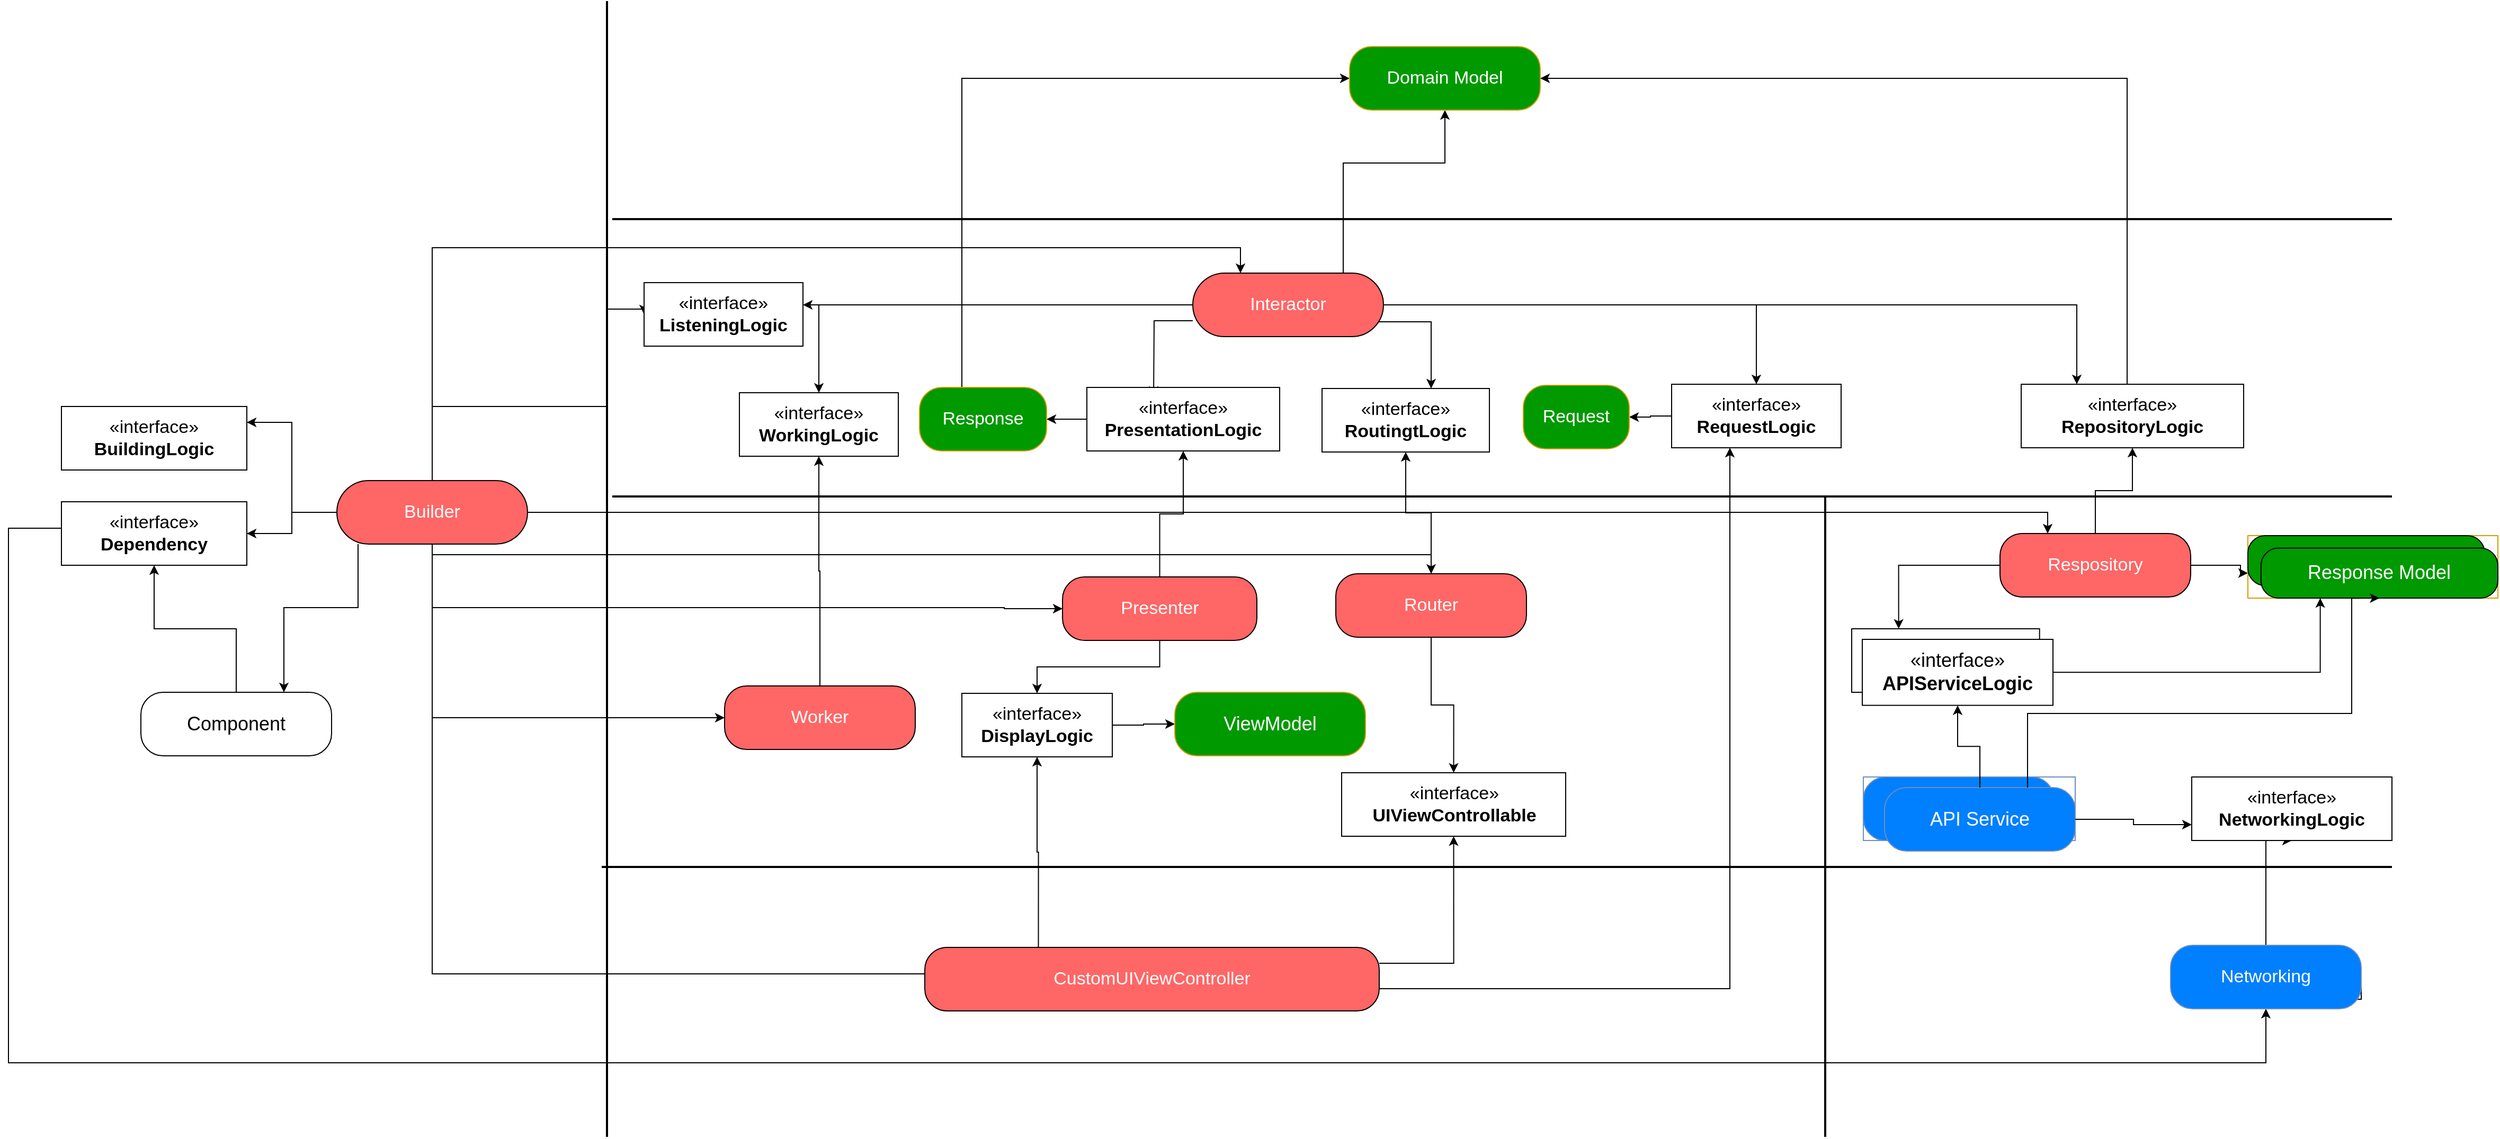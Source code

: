 <mxfile version="22.1.3" type="github">
  <diagram id="C5RBs43oDa-KdzZeNtuy" name="컴파일타임의존성">
    <mxGraphModel dx="2371" dy="2142" grid="1" gridSize="10" guides="1" tooltips="1" connect="1" arrows="1" fold="1" page="1" pageScale="1" pageWidth="827" pageHeight="1169" math="0" shadow="0">
      <root>
        <mxCell id="WIyWlLk6GJQsqaUBKTNV-0" />
        <mxCell id="WIyWlLk6GJQsqaUBKTNV-1" parent="WIyWlLk6GJQsqaUBKTNV-0" />
        <mxCell id="KBdsOxHRQ0m3mg_pdTkf-119" style="edgeStyle=orthogonalEdgeStyle;rounded=0;orthogonalLoop=1;jettySize=auto;html=1;entryX=0.25;entryY=0;entryDx=0;entryDy=0;" edge="1" parent="WIyWlLk6GJQsqaUBKTNV-1" source="KBdsOxHRQ0m3mg_pdTkf-2" target="KBdsOxHRQ0m3mg_pdTkf-6">
          <mxGeometry relative="1" as="geometry">
            <Array as="points">
              <mxPoint x="-150" y="230" />
              <mxPoint x="613" y="230" />
            </Array>
          </mxGeometry>
        </mxCell>
        <mxCell id="KBdsOxHRQ0m3mg_pdTkf-121" style="edgeStyle=orthogonalEdgeStyle;rounded=0;orthogonalLoop=1;jettySize=auto;html=1;" edge="1" parent="WIyWlLk6GJQsqaUBKTNV-1" source="KBdsOxHRQ0m3mg_pdTkf-2" target="KBdsOxHRQ0m3mg_pdTkf-5">
          <mxGeometry relative="1" as="geometry">
            <Array as="points">
              <mxPoint x="-150" y="520" />
              <mxPoint x="793" y="520" />
            </Array>
          </mxGeometry>
        </mxCell>
        <mxCell id="KBdsOxHRQ0m3mg_pdTkf-122" style="edgeStyle=orthogonalEdgeStyle;rounded=0;orthogonalLoop=1;jettySize=auto;html=1;entryX=0.25;entryY=0;entryDx=0;entryDy=0;" edge="1" parent="WIyWlLk6GJQsqaUBKTNV-1" source="KBdsOxHRQ0m3mg_pdTkf-2" target="KBdsOxHRQ0m3mg_pdTkf-67">
          <mxGeometry relative="1" as="geometry">
            <Array as="points">
              <mxPoint x="1375" y="480" />
            </Array>
          </mxGeometry>
        </mxCell>
        <mxCell id="KBdsOxHRQ0m3mg_pdTkf-124" style="edgeStyle=orthogonalEdgeStyle;rounded=0;orthogonalLoop=1;jettySize=auto;html=1;entryX=0;entryY=0.5;entryDx=0;entryDy=0;" edge="1" parent="WIyWlLk6GJQsqaUBKTNV-1">
          <mxGeometry relative="1" as="geometry">
            <mxPoint x="-150.0" y="499" as="sourcePoint" />
            <mxPoint x="330" y="916" as="targetPoint" />
            <Array as="points">
              <mxPoint x="-150" y="916" />
            </Array>
          </mxGeometry>
        </mxCell>
        <mxCell id="KBdsOxHRQ0m3mg_pdTkf-128" style="edgeStyle=orthogonalEdgeStyle;rounded=0;orthogonalLoop=1;jettySize=auto;html=1;entryX=1;entryY=0.25;entryDx=0;entryDy=0;" edge="1" parent="WIyWlLk6GJQsqaUBKTNV-1" source="KBdsOxHRQ0m3mg_pdTkf-2" target="KBdsOxHRQ0m3mg_pdTkf-48">
          <mxGeometry relative="1" as="geometry" />
        </mxCell>
        <mxCell id="KBdsOxHRQ0m3mg_pdTkf-130" style="edgeStyle=orthogonalEdgeStyle;rounded=0;orthogonalLoop=1;jettySize=auto;html=1;" edge="1" parent="WIyWlLk6GJQsqaUBKTNV-1" source="KBdsOxHRQ0m3mg_pdTkf-2" target="KBdsOxHRQ0m3mg_pdTkf-50">
          <mxGeometry relative="1" as="geometry" />
        </mxCell>
        <mxCell id="KBdsOxHRQ0m3mg_pdTkf-131" style="edgeStyle=orthogonalEdgeStyle;rounded=0;orthogonalLoop=1;jettySize=auto;html=1;entryX=0;entryY=0.5;entryDx=0;entryDy=0;" edge="1" parent="WIyWlLk6GJQsqaUBKTNV-1" source="KBdsOxHRQ0m3mg_pdTkf-2" target="KBdsOxHRQ0m3mg_pdTkf-49">
          <mxGeometry relative="1" as="geometry">
            <Array as="points">
              <mxPoint x="-150" y="380" />
              <mxPoint x="15" y="380" />
              <mxPoint x="15" y="288" />
            </Array>
          </mxGeometry>
        </mxCell>
        <mxCell id="KBdsOxHRQ0m3mg_pdTkf-132" style="edgeStyle=orthogonalEdgeStyle;rounded=0;orthogonalLoop=1;jettySize=auto;html=1;" edge="1" parent="WIyWlLk6GJQsqaUBKTNV-1" source="KBdsOxHRQ0m3mg_pdTkf-2" target="KBdsOxHRQ0m3mg_pdTkf-52">
          <mxGeometry relative="1" as="geometry">
            <Array as="points">
              <mxPoint x="-220" y="570" />
              <mxPoint x="-290" y="570" />
            </Array>
          </mxGeometry>
        </mxCell>
        <mxCell id="KBdsOxHRQ0m3mg_pdTkf-145" style="edgeStyle=orthogonalEdgeStyle;rounded=0;orthogonalLoop=1;jettySize=auto;html=1;entryX=0;entryY=0.5;entryDx=0;entryDy=0;" edge="1" parent="WIyWlLk6GJQsqaUBKTNV-1" source="KBdsOxHRQ0m3mg_pdTkf-2" target="KBdsOxHRQ0m3mg_pdTkf-55">
          <mxGeometry relative="1" as="geometry">
            <Array as="points">
              <mxPoint x="-150" y="674" />
            </Array>
          </mxGeometry>
        </mxCell>
        <mxCell id="KBdsOxHRQ0m3mg_pdTkf-2" value="Builder" style="rounded=1;whiteSpace=wrap;html=1;arcSize=50;fillColor=#FF6666;fontColor=#FFFFFF;fontSize=17;" vertex="1" parent="WIyWlLk6GJQsqaUBKTNV-1">
          <mxGeometry x="-240" y="450" width="180" height="60" as="geometry" />
        </mxCell>
        <mxCell id="KBdsOxHRQ0m3mg_pdTkf-108" style="edgeStyle=orthogonalEdgeStyle;rounded=0;orthogonalLoop=1;jettySize=auto;html=1;entryX=0.5;entryY=1;entryDx=0;entryDy=0;" edge="1" parent="WIyWlLk6GJQsqaUBKTNV-1" source="KBdsOxHRQ0m3mg_pdTkf-4" target="KBdsOxHRQ0m3mg_pdTkf-62">
          <mxGeometry relative="1" as="geometry" />
        </mxCell>
        <mxCell id="KBdsOxHRQ0m3mg_pdTkf-113" style="edgeStyle=orthogonalEdgeStyle;rounded=0;orthogonalLoop=1;jettySize=auto;html=1;" edge="1" parent="WIyWlLk6GJQsqaUBKTNV-1" source="KBdsOxHRQ0m3mg_pdTkf-4" target="KBdsOxHRQ0m3mg_pdTkf-56">
          <mxGeometry relative="1" as="geometry" />
        </mxCell>
        <mxCell id="KBdsOxHRQ0m3mg_pdTkf-4" value="Presenter" style="rounded=1;whiteSpace=wrap;html=1;arcSize=35;fillColor=#FF6666;fontColor=#FFFFFF;fontSize=17;" vertex="1" parent="WIyWlLk6GJQsqaUBKTNV-1">
          <mxGeometry x="445" y="541" width="183.5" height="60" as="geometry" />
        </mxCell>
        <mxCell id="KBdsOxHRQ0m3mg_pdTkf-112" style="edgeStyle=orthogonalEdgeStyle;rounded=0;orthogonalLoop=1;jettySize=auto;html=1;" edge="1" parent="WIyWlLk6GJQsqaUBKTNV-1" source="KBdsOxHRQ0m3mg_pdTkf-5" target="KBdsOxHRQ0m3mg_pdTkf-109">
          <mxGeometry relative="1" as="geometry" />
        </mxCell>
        <mxCell id="KBdsOxHRQ0m3mg_pdTkf-118" style="edgeStyle=orthogonalEdgeStyle;rounded=0;orthogonalLoop=1;jettySize=auto;html=1;entryX=0.5;entryY=0;entryDx=0;entryDy=0;" edge="1" parent="WIyWlLk6GJQsqaUBKTNV-1" source="KBdsOxHRQ0m3mg_pdTkf-5" target="KBdsOxHRQ0m3mg_pdTkf-135">
          <mxGeometry relative="1" as="geometry">
            <mxPoint x="794.0" y="654" as="targetPoint" />
          </mxGeometry>
        </mxCell>
        <mxCell id="KBdsOxHRQ0m3mg_pdTkf-5" value="Router" style="rounded=1;whiteSpace=wrap;html=1;arcSize=35;fillColor=#FF6666;fontColor=#FFFFFF;fontSize=17;" vertex="1" parent="WIyWlLk6GJQsqaUBKTNV-1">
          <mxGeometry x="703" y="538" width="180" height="60" as="geometry" />
        </mxCell>
        <mxCell id="KBdsOxHRQ0m3mg_pdTkf-94" style="edgeStyle=orthogonalEdgeStyle;rounded=0;orthogonalLoop=1;jettySize=auto;html=1;exitX=0.75;exitY=0;exitDx=0;exitDy=0;" edge="1" parent="WIyWlLk6GJQsqaUBKTNV-1" source="KBdsOxHRQ0m3mg_pdTkf-6" target="KBdsOxHRQ0m3mg_pdTkf-69">
          <mxGeometry relative="1" as="geometry">
            <Array as="points">
              <mxPoint x="710" y="254" />
              <mxPoint x="710" y="150" />
              <mxPoint x="806" y="150" />
            </Array>
          </mxGeometry>
        </mxCell>
        <mxCell id="KBdsOxHRQ0m3mg_pdTkf-97" style="edgeStyle=orthogonalEdgeStyle;rounded=0;orthogonalLoop=1;jettySize=auto;html=1;exitX=0;exitY=0.75;exitDx=0;exitDy=0;" edge="1" parent="WIyWlLk6GJQsqaUBKTNV-1" source="KBdsOxHRQ0m3mg_pdTkf-6">
          <mxGeometry relative="1" as="geometry">
            <mxPoint x="551" y="274" as="sourcePoint" />
            <mxPoint x="531" y="370" as="targetPoint" />
          </mxGeometry>
        </mxCell>
        <mxCell id="KBdsOxHRQ0m3mg_pdTkf-99" style="edgeStyle=orthogonalEdgeStyle;rounded=0;orthogonalLoop=1;jettySize=auto;html=1;" edge="1" parent="WIyWlLk6GJQsqaUBKTNV-1" source="KBdsOxHRQ0m3mg_pdTkf-6" target="KBdsOxHRQ0m3mg_pdTkf-58">
          <mxGeometry relative="1" as="geometry" />
        </mxCell>
        <mxCell id="KBdsOxHRQ0m3mg_pdTkf-100" style="edgeStyle=orthogonalEdgeStyle;rounded=0;orthogonalLoop=1;jettySize=auto;html=1;entryX=0.25;entryY=0;entryDx=0;entryDy=0;" edge="1" parent="WIyWlLk6GJQsqaUBKTNV-1" source="KBdsOxHRQ0m3mg_pdTkf-6" target="KBdsOxHRQ0m3mg_pdTkf-82">
          <mxGeometry relative="1" as="geometry" />
        </mxCell>
        <mxCell id="KBdsOxHRQ0m3mg_pdTkf-105" style="edgeStyle=orthogonalEdgeStyle;rounded=0;orthogonalLoop=1;jettySize=auto;html=1;" edge="1" parent="WIyWlLk6GJQsqaUBKTNV-1" source="KBdsOxHRQ0m3mg_pdTkf-6" target="KBdsOxHRQ0m3mg_pdTkf-49">
          <mxGeometry relative="1" as="geometry">
            <Array as="points">
              <mxPoint x="290" y="284" />
              <mxPoint x="290" y="284" />
            </Array>
          </mxGeometry>
        </mxCell>
        <mxCell id="KBdsOxHRQ0m3mg_pdTkf-106" style="edgeStyle=orthogonalEdgeStyle;rounded=0;orthogonalLoop=1;jettySize=auto;html=1;" edge="1" parent="WIyWlLk6GJQsqaUBKTNV-1" source="KBdsOxHRQ0m3mg_pdTkf-6" target="KBdsOxHRQ0m3mg_pdTkf-61">
          <mxGeometry relative="1" as="geometry" />
        </mxCell>
        <mxCell id="KBdsOxHRQ0m3mg_pdTkf-110" style="edgeStyle=orthogonalEdgeStyle;rounded=0;orthogonalLoop=1;jettySize=auto;html=1;exitX=1;exitY=0.5;exitDx=0;exitDy=0;" edge="1" parent="WIyWlLk6GJQsqaUBKTNV-1" source="KBdsOxHRQ0m3mg_pdTkf-6" target="KBdsOxHRQ0m3mg_pdTkf-109">
          <mxGeometry relative="1" as="geometry">
            <mxPoint x="658" y="294" as="sourcePoint" />
            <Array as="points">
              <mxPoint x="740" y="284" />
              <mxPoint x="740" y="300" />
              <mxPoint x="793" y="300" />
            </Array>
          </mxGeometry>
        </mxCell>
        <mxCell id="KBdsOxHRQ0m3mg_pdTkf-6" value="Interactor" style="rounded=1;whiteSpace=wrap;html=1;arcSize=50;fillColor=#FF6666;fontColor=#FFFFFF;fontSize=17;" vertex="1" parent="WIyWlLk6GJQsqaUBKTNV-1">
          <mxGeometry x="568" y="254" width="180" height="60" as="geometry" />
        </mxCell>
        <mxCell id="KBdsOxHRQ0m3mg_pdTkf-104" style="edgeStyle=orthogonalEdgeStyle;rounded=0;orthogonalLoop=1;jettySize=auto;html=1;exitX=1;exitY=0.5;exitDx=0;exitDy=0;" edge="1" parent="WIyWlLk6GJQsqaUBKTNV-1" source="KBdsOxHRQ0m3mg_pdTkf-7" target="KBdsOxHRQ0m3mg_pdTkf-58">
          <mxGeometry relative="1" as="geometry">
            <Array as="points">
              <mxPoint x="744" y="930" />
              <mxPoint x="1075" y="930" />
            </Array>
          </mxGeometry>
        </mxCell>
        <mxCell id="KBdsOxHRQ0m3mg_pdTkf-115" style="edgeStyle=orthogonalEdgeStyle;rounded=0;orthogonalLoop=1;jettySize=auto;html=1;exitX=0.25;exitY=0;exitDx=0;exitDy=0;" edge="1" parent="WIyWlLk6GJQsqaUBKTNV-1" source="KBdsOxHRQ0m3mg_pdTkf-7" target="KBdsOxHRQ0m3mg_pdTkf-56">
          <mxGeometry relative="1" as="geometry" />
        </mxCell>
        <mxCell id="KBdsOxHRQ0m3mg_pdTkf-117" style="edgeStyle=orthogonalEdgeStyle;rounded=0;orthogonalLoop=1;jettySize=auto;html=1;exitX=1;exitY=0.25;exitDx=0;exitDy=0;entryX=0.5;entryY=1;entryDx=0;entryDy=0;" edge="1" parent="WIyWlLk6GJQsqaUBKTNV-1" source="KBdsOxHRQ0m3mg_pdTkf-7" target="KBdsOxHRQ0m3mg_pdTkf-135">
          <mxGeometry relative="1" as="geometry">
            <mxPoint x="794.0" y="694" as="targetPoint" />
          </mxGeometry>
        </mxCell>
        <mxCell id="KBdsOxHRQ0m3mg_pdTkf-7" value="CustomUIViewController" style="rounded=1;whiteSpace=wrap;html=1;arcSize=35;fillColor=#FF6666;fontColor=#FFFFFF;fontSize=17;" vertex="1" parent="WIyWlLk6GJQsqaUBKTNV-1">
          <mxGeometry x="315" y="891" width="429" height="60" as="geometry" />
        </mxCell>
        <mxCell id="KBdsOxHRQ0m3mg_pdTkf-48" value="«interface»&lt;br style=&quot;font-size: 17px;&quot;&gt;&lt;b style=&quot;font-size: 17px;&quot;&gt;BuildingLogic&lt;/b&gt;" style="html=1;whiteSpace=wrap;fontSize=17;" vertex="1" parent="WIyWlLk6GJQsqaUBKTNV-1">
          <mxGeometry x="-500" y="380" width="175" height="60" as="geometry" />
        </mxCell>
        <mxCell id="KBdsOxHRQ0m3mg_pdTkf-49" value="«interface»&lt;br style=&quot;font-size: 17px;&quot;&gt;&lt;b style=&quot;font-size: 17px;&quot;&gt;ListeningLogic&lt;/b&gt;" style="html=1;whiteSpace=wrap;fontSize=17;" vertex="1" parent="WIyWlLk6GJQsqaUBKTNV-1">
          <mxGeometry x="50" y="263" width="150" height="60" as="geometry" />
        </mxCell>
        <mxCell id="KBdsOxHRQ0m3mg_pdTkf-150" style="edgeStyle=orthogonalEdgeStyle;rounded=0;orthogonalLoop=1;jettySize=auto;html=1;entryX=0.5;entryY=1;entryDx=0;entryDy=0;" edge="1" parent="WIyWlLk6GJQsqaUBKTNV-1" source="KBdsOxHRQ0m3mg_pdTkf-50" target="KBdsOxHRQ0m3mg_pdTkf-74">
          <mxGeometry relative="1" as="geometry">
            <mxPoint x="990" y="1020" as="targetPoint" />
            <Array as="points">
              <mxPoint x="-550" y="495" />
              <mxPoint x="-550" y="1000" />
              <mxPoint x="1581" y="1000" />
            </Array>
          </mxGeometry>
        </mxCell>
        <mxCell id="KBdsOxHRQ0m3mg_pdTkf-50" value="«interface»&lt;br style=&quot;font-size: 17px;&quot;&gt;&lt;b style=&quot;font-size: 17px;&quot;&gt;Dependency&lt;/b&gt;" style="html=1;whiteSpace=wrap;fontSize=17;" vertex="1" parent="WIyWlLk6GJQsqaUBKTNV-1">
          <mxGeometry x="-500" y="470" width="175" height="60" as="geometry" />
        </mxCell>
        <mxCell id="KBdsOxHRQ0m3mg_pdTkf-133" style="edgeStyle=orthogonalEdgeStyle;rounded=0;orthogonalLoop=1;jettySize=auto;html=1;" edge="1" parent="WIyWlLk6GJQsqaUBKTNV-1" source="KBdsOxHRQ0m3mg_pdTkf-52" target="KBdsOxHRQ0m3mg_pdTkf-50">
          <mxGeometry relative="1" as="geometry" />
        </mxCell>
        <mxCell id="KBdsOxHRQ0m3mg_pdTkf-52" value="Component" style="rounded=1;whiteSpace=wrap;html=1;arcSize=35;fontSize=18;" vertex="1" parent="WIyWlLk6GJQsqaUBKTNV-1">
          <mxGeometry x="-425" y="650" width="180" height="60" as="geometry" />
        </mxCell>
        <mxCell id="KBdsOxHRQ0m3mg_pdTkf-107" style="edgeStyle=orthogonalEdgeStyle;rounded=0;orthogonalLoop=1;jettySize=auto;html=1;" edge="1" parent="WIyWlLk6GJQsqaUBKTNV-1" source="KBdsOxHRQ0m3mg_pdTkf-55" target="KBdsOxHRQ0m3mg_pdTkf-61">
          <mxGeometry relative="1" as="geometry" />
        </mxCell>
        <mxCell id="KBdsOxHRQ0m3mg_pdTkf-55" value="Worker" style="rounded=1;whiteSpace=wrap;html=1;arcSize=35;fillColor=#FF6666;fontColor=#FFFFFF;fontSize=17;" vertex="1" parent="WIyWlLk6GJQsqaUBKTNV-1">
          <mxGeometry x="126" y="644" width="180" height="60" as="geometry" />
        </mxCell>
        <mxCell id="KBdsOxHRQ0m3mg_pdTkf-152" style="edgeStyle=orthogonalEdgeStyle;rounded=0;orthogonalLoop=1;jettySize=auto;html=1;" edge="1" parent="WIyWlLk6GJQsqaUBKTNV-1" source="KBdsOxHRQ0m3mg_pdTkf-56" target="KBdsOxHRQ0m3mg_pdTkf-57">
          <mxGeometry relative="1" as="geometry" />
        </mxCell>
        <mxCell id="KBdsOxHRQ0m3mg_pdTkf-56" value="«interface»&lt;br style=&quot;font-size: 17px;&quot;&gt;&lt;b style=&quot;font-size: 17px;&quot;&gt;DisplayLogic&lt;/b&gt;" style="html=1;whiteSpace=wrap;fontSize=17;" vertex="1" parent="WIyWlLk6GJQsqaUBKTNV-1">
          <mxGeometry x="350" y="651" width="142" height="60" as="geometry" />
        </mxCell>
        <mxCell id="KBdsOxHRQ0m3mg_pdTkf-57" value="ViewModel" style="rounded=1;whiteSpace=wrap;html=1;arcSize=35;fillColor=#009900;strokeColor=#d79b00;fontColor=#FFFFFF;fontSize=18;" vertex="1" parent="WIyWlLk6GJQsqaUBKTNV-1">
          <mxGeometry x="551" y="650" width="180" height="60" as="geometry" />
        </mxCell>
        <mxCell id="KBdsOxHRQ0m3mg_pdTkf-103" style="edgeStyle=orthogonalEdgeStyle;rounded=0;orthogonalLoop=1;jettySize=auto;html=1;" edge="1" parent="WIyWlLk6GJQsqaUBKTNV-1" source="KBdsOxHRQ0m3mg_pdTkf-58" target="KBdsOxHRQ0m3mg_pdTkf-59">
          <mxGeometry relative="1" as="geometry" />
        </mxCell>
        <mxCell id="KBdsOxHRQ0m3mg_pdTkf-58" value="«interface»&lt;br style=&quot;font-size: 17px;&quot;&gt;&lt;b style=&quot;font-size: 17px;&quot;&gt;RequestLogic&lt;/b&gt;" style="html=1;whiteSpace=wrap;fontSize=17;" vertex="1" parent="WIyWlLk6GJQsqaUBKTNV-1">
          <mxGeometry x="1020" y="359" width="160" height="60" as="geometry" />
        </mxCell>
        <mxCell id="KBdsOxHRQ0m3mg_pdTkf-59" value="Request" style="rounded=1;whiteSpace=wrap;html=1;arcSize=35;fillColor=#009900;strokeColor=#d79b00;fontColor=#FFFFFF;fontSize=17;" vertex="1" parent="WIyWlLk6GJQsqaUBKTNV-1">
          <mxGeometry x="880" y="360" width="100" height="60" as="geometry" />
        </mxCell>
        <mxCell id="KBdsOxHRQ0m3mg_pdTkf-61" value="«interface»&lt;br style=&quot;font-size: 17px;&quot;&gt;&lt;b style=&quot;font-size: 17px;&quot;&gt;WorkingLogic&lt;/b&gt;" style="html=1;whiteSpace=wrap;fontSize=17;" vertex="1" parent="WIyWlLk6GJQsqaUBKTNV-1">
          <mxGeometry x="140" y="367" width="150" height="60" as="geometry" />
        </mxCell>
        <mxCell id="KBdsOxHRQ0m3mg_pdTkf-102" style="edgeStyle=orthogonalEdgeStyle;rounded=0;orthogonalLoop=1;jettySize=auto;html=1;" edge="1" parent="WIyWlLk6GJQsqaUBKTNV-1" source="KBdsOxHRQ0m3mg_pdTkf-62" target="KBdsOxHRQ0m3mg_pdTkf-63">
          <mxGeometry relative="1" as="geometry" />
        </mxCell>
        <mxCell id="KBdsOxHRQ0m3mg_pdTkf-62" value="«interface»&lt;br style=&quot;font-size: 17px;&quot;&gt;&lt;b style=&quot;font-size: 17px;&quot;&gt;PresentationLogic&lt;/b&gt;" style="html=1;whiteSpace=wrap;fontSize=17;" vertex="1" parent="WIyWlLk6GJQsqaUBKTNV-1">
          <mxGeometry x="468" y="362" width="182" height="60" as="geometry" />
        </mxCell>
        <mxCell id="KBdsOxHRQ0m3mg_pdTkf-96" style="edgeStyle=orthogonalEdgeStyle;rounded=0;orthogonalLoop=1;jettySize=auto;html=1;" edge="1" parent="WIyWlLk6GJQsqaUBKTNV-1" target="KBdsOxHRQ0m3mg_pdTkf-69">
          <mxGeometry relative="1" as="geometry">
            <mxPoint x="399.0" y="384" as="sourcePoint" />
            <mxPoint x="655" y="91" as="targetPoint" />
            <Array as="points">
              <mxPoint x="350" y="384" />
              <mxPoint x="350" y="70" />
            </Array>
          </mxGeometry>
        </mxCell>
        <mxCell id="KBdsOxHRQ0m3mg_pdTkf-63" value="Response" style="rounded=1;whiteSpace=wrap;html=1;arcSize=35;fillColor=#009900;strokeColor=#d79b00;fontColor=#FFFFFF;fontSize=17;" vertex="1" parent="WIyWlLk6GJQsqaUBKTNV-1">
          <mxGeometry x="310" y="362" width="120" height="60" as="geometry" />
        </mxCell>
        <mxCell id="KBdsOxHRQ0m3mg_pdTkf-137" style="edgeStyle=orthogonalEdgeStyle;rounded=0;orthogonalLoop=1;jettySize=auto;html=1;entryX=0.25;entryY=0;entryDx=0;entryDy=0;exitX=0;exitY=0.5;exitDx=0;exitDy=0;" edge="1" parent="WIyWlLk6GJQsqaUBKTNV-1" source="KBdsOxHRQ0m3mg_pdTkf-67" target="KBdsOxHRQ0m3mg_pdTkf-83">
          <mxGeometry relative="1" as="geometry" />
        </mxCell>
        <mxCell id="KBdsOxHRQ0m3mg_pdTkf-138" style="edgeStyle=orthogonalEdgeStyle;rounded=0;orthogonalLoop=1;jettySize=auto;html=1;entryX=0;entryY=0.75;entryDx=0;entryDy=0;" edge="1" parent="WIyWlLk6GJQsqaUBKTNV-1" source="KBdsOxHRQ0m3mg_pdTkf-67" target="KBdsOxHRQ0m3mg_pdTkf-71">
          <mxGeometry relative="1" as="geometry">
            <Array as="points">
              <mxPoint x="1557" y="530" />
              <mxPoint x="1557" y="537" />
            </Array>
          </mxGeometry>
        </mxCell>
        <mxCell id="KBdsOxHRQ0m3mg_pdTkf-149" style="edgeStyle=orthogonalEdgeStyle;rounded=0;orthogonalLoop=1;jettySize=auto;html=1;exitX=0.5;exitY=0;exitDx=0;exitDy=0;" edge="1" parent="WIyWlLk6GJQsqaUBKTNV-1" source="KBdsOxHRQ0m3mg_pdTkf-67" target="KBdsOxHRQ0m3mg_pdTkf-82">
          <mxGeometry relative="1" as="geometry">
            <Array as="points" />
          </mxGeometry>
        </mxCell>
        <mxCell id="KBdsOxHRQ0m3mg_pdTkf-67" value="Respository" style="rounded=1;whiteSpace=wrap;html=1;arcSize=35;fillColor=#FF6666;fontColor=#FFFFFF;fontSize=17;" vertex="1" parent="WIyWlLk6GJQsqaUBKTNV-1">
          <mxGeometry x="1330" y="500" width="180" height="60" as="geometry" />
        </mxCell>
        <mxCell id="KBdsOxHRQ0m3mg_pdTkf-69" value="Domain Model" style="rounded=1;whiteSpace=wrap;html=1;arcSize=35;fillColor=#009900;strokeColor=#d79b00;fontColor=#FFFFFF;fontSize=17;" vertex="1" parent="WIyWlLk6GJQsqaUBKTNV-1">
          <mxGeometry x="716" y="40" width="180" height="60" as="geometry" />
        </mxCell>
        <mxCell id="KBdsOxHRQ0m3mg_pdTkf-143" style="edgeStyle=orthogonalEdgeStyle;rounded=0;orthogonalLoop=1;jettySize=auto;html=1;entryX=0.5;entryY=1;entryDx=0;entryDy=0;exitX=1;exitY=0.5;exitDx=0;exitDy=0;" edge="1" parent="WIyWlLk6GJQsqaUBKTNV-1" source="KBdsOxHRQ0m3mg_pdTkf-74" target="KBdsOxHRQ0m3mg_pdTkf-75">
          <mxGeometry relative="1" as="geometry">
            <Array as="points">
              <mxPoint x="1581" y="940" />
            </Array>
          </mxGeometry>
        </mxCell>
        <mxCell id="KBdsOxHRQ0m3mg_pdTkf-74" value="Networking" style="rounded=1;whiteSpace=wrap;html=1;arcSize=35;fillColor=#007FFF;strokeColor=#6c8ebf;fontColor=#FFFFFF;fontSize=17;" vertex="1" parent="WIyWlLk6GJQsqaUBKTNV-1">
          <mxGeometry x="1491" y="889" width="180" height="60" as="geometry" />
        </mxCell>
        <mxCell id="KBdsOxHRQ0m3mg_pdTkf-75" value="«interface»&lt;br style=&quot;font-size: 17px;&quot;&gt;&lt;b style=&quot;font-size: 17px;&quot;&gt;NetworkingLogic&lt;/b&gt;" style="html=1;whiteSpace=wrap;fontSize=17;" vertex="1" parent="WIyWlLk6GJQsqaUBKTNV-1">
          <mxGeometry x="1511" y="730" width="189" height="60" as="geometry" />
        </mxCell>
        <mxCell id="KBdsOxHRQ0m3mg_pdTkf-81" value="" style="line;strokeWidth=2;html=1;" vertex="1" parent="WIyWlLk6GJQsqaUBKTNV-1">
          <mxGeometry x="20" y="198" width="1680" height="10" as="geometry" />
        </mxCell>
        <mxCell id="KBdsOxHRQ0m3mg_pdTkf-95" style="edgeStyle=orthogonalEdgeStyle;rounded=0;orthogonalLoop=1;jettySize=auto;html=1;entryX=1;entryY=0.5;entryDx=0;entryDy=0;" edge="1" parent="WIyWlLk6GJQsqaUBKTNV-1" source="KBdsOxHRQ0m3mg_pdTkf-82" target="KBdsOxHRQ0m3mg_pdTkf-69">
          <mxGeometry relative="1" as="geometry">
            <mxPoint x="1330" y="385" as="sourcePoint" />
            <mxPoint x="680" y="120" as="targetPoint" />
            <Array as="points">
              <mxPoint x="1450" y="70" />
            </Array>
          </mxGeometry>
        </mxCell>
        <mxCell id="KBdsOxHRQ0m3mg_pdTkf-82" value="«interface»&lt;br style=&quot;font-size: 17px;&quot;&gt;&lt;b style=&quot;font-size: 17px;&quot;&gt;RepositoryLogic&lt;/b&gt;" style="html=1;whiteSpace=wrap;fontSize=17;" vertex="1" parent="WIyWlLk6GJQsqaUBKTNV-1">
          <mxGeometry x="1350" y="359" width="210" height="60" as="geometry" />
        </mxCell>
        <mxCell id="KBdsOxHRQ0m3mg_pdTkf-85" value="" style="line;strokeWidth=2;html=1;" vertex="1" parent="WIyWlLk6GJQsqaUBKTNV-1">
          <mxGeometry x="20" y="460" width="1680" height="10" as="geometry" />
        </mxCell>
        <mxCell id="KBdsOxHRQ0m3mg_pdTkf-86" value="" style="line;strokeWidth=2;html=1;" vertex="1" parent="WIyWlLk6GJQsqaUBKTNV-1">
          <mxGeometry x="10" y="810" width="1690" height="10" as="geometry" />
        </mxCell>
        <mxCell id="KBdsOxHRQ0m3mg_pdTkf-88" value="" style="group;fillColor=#FFFFFF;strokeColor=#d79b00;fontColor=#FFFFFF;fontSize=18;" vertex="1" connectable="0" parent="WIyWlLk6GJQsqaUBKTNV-1">
          <mxGeometry x="1564" y="502" width="236" height="59.05" as="geometry" />
        </mxCell>
        <mxCell id="KBdsOxHRQ0m3mg_pdTkf-71" value="&lt;span style=&quot;background-color: rgb(255, 255, 0);&quot;&gt;ResponseModel&lt;/span&gt;" style="rounded=1;whiteSpace=wrap;html=1;arcSize=35;fillColor=#009900;fontColor=#FFFFFF;" vertex="1" parent="KBdsOxHRQ0m3mg_pdTkf-88">
          <mxGeometry width="223.579" height="47.24" as="geometry" />
        </mxCell>
        <mxCell id="KBdsOxHRQ0m3mg_pdTkf-77" value="Response Model" style="rounded=1;whiteSpace=wrap;html=1;arcSize=35;fillColor=#009900;fontColor=#FFFFFF;fontSize=18;" vertex="1" parent="KBdsOxHRQ0m3mg_pdTkf-88">
          <mxGeometry x="12.421" y="11.81" width="223.579" height="47.24" as="geometry" />
        </mxCell>
        <mxCell id="KBdsOxHRQ0m3mg_pdTkf-89" value="" style="group;fillColor=#FFFFFF;strokeColor=#6c8ebf;fontColor=#FFFFFF;fontSize=18;" vertex="1" connectable="0" parent="WIyWlLk6GJQsqaUBKTNV-1">
          <mxGeometry x="1201" y="730" width="200" height="60" as="geometry" />
        </mxCell>
        <mxCell id="KBdsOxHRQ0m3mg_pdTkf-72" value="APIService" style="rounded=1;whiteSpace=wrap;html=1;arcSize=35;fillColor=#007FFF;strokeColor=#6c8ebf;fontColor=#FFFFFF;" vertex="1" parent="KBdsOxHRQ0m3mg_pdTkf-89">
          <mxGeometry width="180" height="60" as="geometry" />
        </mxCell>
        <mxCell id="KBdsOxHRQ0m3mg_pdTkf-76" value="API Service" style="rounded=1;whiteSpace=wrap;html=1;arcSize=35;fillColor=#007FFF;strokeColor=#6c8ebf;fontColor=#FFFFFF;fontSize=18;" vertex="1" parent="KBdsOxHRQ0m3mg_pdTkf-89">
          <mxGeometry x="20" y="10" width="180" height="60" as="geometry" />
        </mxCell>
        <mxCell id="KBdsOxHRQ0m3mg_pdTkf-90" value="" style="group;fontSize=17;" vertex="1" connectable="0" parent="WIyWlLk6GJQsqaUBKTNV-1">
          <mxGeometry x="1190" y="590" width="190" height="72.33" as="geometry" />
        </mxCell>
        <mxCell id="KBdsOxHRQ0m3mg_pdTkf-83" value="«interface»&lt;br style=&quot;font-size: 18px;&quot;&gt;&lt;b style=&quot;font-size: 18px;&quot;&gt;APIServiceLogic&lt;/b&gt;" style="html=1;whiteSpace=wrap;fontSize=18;" vertex="1" parent="KBdsOxHRQ0m3mg_pdTkf-90">
          <mxGeometry width="177.333" height="60" as="geometry" />
        </mxCell>
        <mxCell id="KBdsOxHRQ0m3mg_pdTkf-84" value="«interface»&lt;br style=&quot;font-size: 18px;&quot;&gt;&lt;b style=&quot;font-size: 18px;&quot;&gt;APIServiceLogic&lt;/b&gt;" style="html=1;whiteSpace=wrap;fontSize=18;" vertex="1" parent="KBdsOxHRQ0m3mg_pdTkf-90">
          <mxGeometry x="10" y="10" width="180" height="62.33" as="geometry" />
        </mxCell>
        <mxCell id="KBdsOxHRQ0m3mg_pdTkf-91" value="" style="line;strokeWidth=2;direction=south;html=1;" vertex="1" parent="WIyWlLk6GJQsqaUBKTNV-1">
          <mxGeometry x="10" y="-3" width="10" height="1073" as="geometry" />
        </mxCell>
        <mxCell id="KBdsOxHRQ0m3mg_pdTkf-92" value="" style="line;strokeWidth=2;direction=south;html=1;" vertex="1" parent="WIyWlLk6GJQsqaUBKTNV-1">
          <mxGeometry x="1160" y="465" width="10" height="605" as="geometry" />
        </mxCell>
        <mxCell id="KBdsOxHRQ0m3mg_pdTkf-109" value="«interface»&lt;br style=&quot;font-size: 17px;&quot;&gt;&lt;b style=&quot;font-size: 17px;&quot;&gt;RoutingtLogic&lt;/b&gt;" style="html=1;whiteSpace=wrap;fontSize=17;" vertex="1" parent="WIyWlLk6GJQsqaUBKTNV-1">
          <mxGeometry x="690" y="363" width="158" height="60" as="geometry" />
        </mxCell>
        <mxCell id="KBdsOxHRQ0m3mg_pdTkf-120" style="edgeStyle=orthogonalEdgeStyle;rounded=0;orthogonalLoop=1;jettySize=auto;html=1;entryX=0;entryY=0.5;entryDx=0;entryDy=0;" edge="1" parent="WIyWlLk6GJQsqaUBKTNV-1" source="KBdsOxHRQ0m3mg_pdTkf-2" target="KBdsOxHRQ0m3mg_pdTkf-4">
          <mxGeometry relative="1" as="geometry">
            <mxPoint x="390" y="540" as="targetPoint" />
            <Array as="points">
              <mxPoint x="-150" y="570" />
              <mxPoint x="390" y="570" />
              <mxPoint x="445" y="571" />
            </Array>
          </mxGeometry>
        </mxCell>
        <mxCell id="KBdsOxHRQ0m3mg_pdTkf-135" value="«interface»&lt;br style=&quot;font-size: 17px;&quot;&gt;&lt;b style=&quot;font-size: 17px;&quot;&gt;UIViewControllable&lt;/b&gt;" style="html=1;whiteSpace=wrap;fontSize=17;" vertex="1" parent="WIyWlLk6GJQsqaUBKTNV-1">
          <mxGeometry x="708.5" y="726" width="211.5" height="60" as="geometry" />
        </mxCell>
        <mxCell id="KBdsOxHRQ0m3mg_pdTkf-139" style="edgeStyle=orthogonalEdgeStyle;rounded=0;orthogonalLoop=1;jettySize=auto;html=1;" edge="1" parent="WIyWlLk6GJQsqaUBKTNV-1" source="KBdsOxHRQ0m3mg_pdTkf-76" target="KBdsOxHRQ0m3mg_pdTkf-84">
          <mxGeometry relative="1" as="geometry" />
        </mxCell>
        <mxCell id="KBdsOxHRQ0m3mg_pdTkf-140" style="edgeStyle=orthogonalEdgeStyle;rounded=0;orthogonalLoop=1;jettySize=auto;html=1;entryX=0.5;entryY=1;entryDx=0;entryDy=0;exitX=0.75;exitY=0;exitDx=0;exitDy=0;" edge="1" parent="WIyWlLk6GJQsqaUBKTNV-1" source="KBdsOxHRQ0m3mg_pdTkf-76" target="KBdsOxHRQ0m3mg_pdTkf-77">
          <mxGeometry relative="1" as="geometry">
            <mxPoint x="1353" y="675" as="sourcePoint" />
            <mxPoint x="1520" y="586" as="targetPoint" />
            <Array as="points">
              <mxPoint x="1356" y="670" />
              <mxPoint x="1662" y="670" />
            </Array>
          </mxGeometry>
        </mxCell>
        <mxCell id="KBdsOxHRQ0m3mg_pdTkf-141" style="edgeStyle=orthogonalEdgeStyle;rounded=0;orthogonalLoop=1;jettySize=auto;html=1;entryX=0.25;entryY=1;entryDx=0;entryDy=0;" edge="1" parent="WIyWlLk6GJQsqaUBKTNV-1" source="KBdsOxHRQ0m3mg_pdTkf-84" target="KBdsOxHRQ0m3mg_pdTkf-77">
          <mxGeometry relative="1" as="geometry">
            <mxPoint x="1750" y="630" as="targetPoint" />
          </mxGeometry>
        </mxCell>
        <mxCell id="KBdsOxHRQ0m3mg_pdTkf-142" style="edgeStyle=orthogonalEdgeStyle;rounded=0;orthogonalLoop=1;jettySize=auto;html=1;entryX=0;entryY=0.75;entryDx=0;entryDy=0;" edge="1" parent="WIyWlLk6GJQsqaUBKTNV-1" source="KBdsOxHRQ0m3mg_pdTkf-76" target="KBdsOxHRQ0m3mg_pdTkf-75">
          <mxGeometry relative="1" as="geometry" />
        </mxCell>
      </root>
    </mxGraphModel>
  </diagram>
</mxfile>
